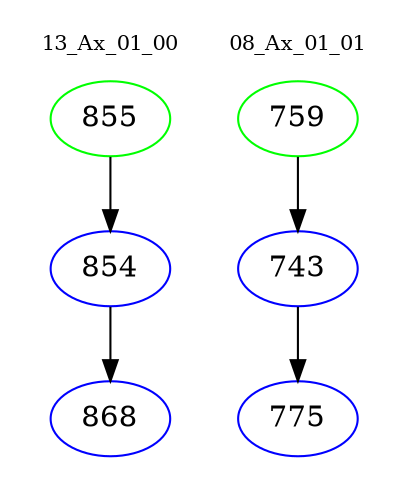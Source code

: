 digraph{
subgraph cluster_0 {
color = white
label = "13_Ax_01_00";
fontsize=10;
T0_855 [label="855", color="green"]
T0_855 -> T0_854 [color="black"]
T0_854 [label="854", color="blue"]
T0_854 -> T0_868 [color="black"]
T0_868 [label="868", color="blue"]
}
subgraph cluster_1 {
color = white
label = "08_Ax_01_01";
fontsize=10;
T1_759 [label="759", color="green"]
T1_759 -> T1_743 [color="black"]
T1_743 [label="743", color="blue"]
T1_743 -> T1_775 [color="black"]
T1_775 [label="775", color="blue"]
}
}
